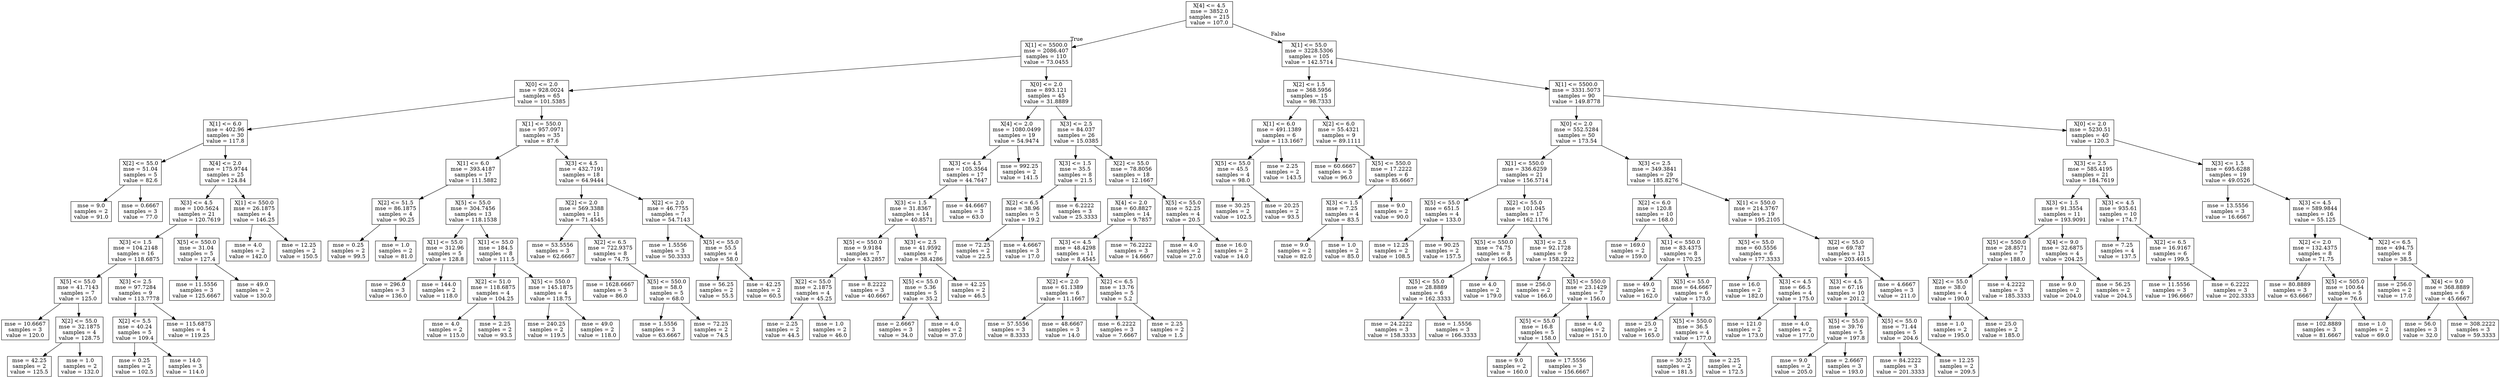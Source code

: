 digraph Tree {
node [shape=box] ;
0 [label="X[4] <= 4.5\nmse = 3852.0\nsamples = 215\nvalue = 107.0"] ;
1 [label="X[1] <= 5500.0\nmse = 2086.407\nsamples = 110\nvalue = 73.0455"] ;
0 -> 1 [labeldistance=2.5, labelangle=45, headlabel="True"] ;
2 [label="X[0] <= 2.0\nmse = 928.0024\nsamples = 65\nvalue = 101.5385"] ;
1 -> 2 ;
3 [label="X[1] <= 6.0\nmse = 402.96\nsamples = 30\nvalue = 117.8"] ;
2 -> 3 ;
4 [label="X[2] <= 55.0\nmse = 51.04\nsamples = 5\nvalue = 82.6"] ;
3 -> 4 ;
5 [label="mse = 9.0\nsamples = 2\nvalue = 91.0"] ;
4 -> 5 ;
6 [label="mse = 0.6667\nsamples = 3\nvalue = 77.0"] ;
4 -> 6 ;
7 [label="X[4] <= 2.0\nmse = 175.9744\nsamples = 25\nvalue = 124.84"] ;
3 -> 7 ;
8 [label="X[3] <= 4.5\nmse = 100.5624\nsamples = 21\nvalue = 120.7619"] ;
7 -> 8 ;
9 [label="X[3] <= 1.5\nmse = 104.2148\nsamples = 16\nvalue = 118.6875"] ;
8 -> 9 ;
10 [label="X[5] <= 55.0\nmse = 41.7143\nsamples = 7\nvalue = 125.0"] ;
9 -> 10 ;
11 [label="mse = 10.6667\nsamples = 3\nvalue = 120.0"] ;
10 -> 11 ;
12 [label="X[2] <= 55.0\nmse = 32.1875\nsamples = 4\nvalue = 128.75"] ;
10 -> 12 ;
13 [label="mse = 42.25\nsamples = 2\nvalue = 125.5"] ;
12 -> 13 ;
14 [label="mse = 1.0\nsamples = 2\nvalue = 132.0"] ;
12 -> 14 ;
15 [label="X[3] <= 2.5\nmse = 97.7284\nsamples = 9\nvalue = 113.7778"] ;
9 -> 15 ;
16 [label="X[2] <= 5.5\nmse = 40.24\nsamples = 5\nvalue = 109.4"] ;
15 -> 16 ;
17 [label="mse = 0.25\nsamples = 2\nvalue = 102.5"] ;
16 -> 17 ;
18 [label="mse = 14.0\nsamples = 3\nvalue = 114.0"] ;
16 -> 18 ;
19 [label="mse = 115.6875\nsamples = 4\nvalue = 119.25"] ;
15 -> 19 ;
20 [label="X[5] <= 550.0\nmse = 31.04\nsamples = 5\nvalue = 127.4"] ;
8 -> 20 ;
21 [label="mse = 11.5556\nsamples = 3\nvalue = 125.6667"] ;
20 -> 21 ;
22 [label="mse = 49.0\nsamples = 2\nvalue = 130.0"] ;
20 -> 22 ;
23 [label="X[1] <= 550.0\nmse = 26.1875\nsamples = 4\nvalue = 146.25"] ;
7 -> 23 ;
24 [label="mse = 4.0\nsamples = 2\nvalue = 142.0"] ;
23 -> 24 ;
25 [label="mse = 12.25\nsamples = 2\nvalue = 150.5"] ;
23 -> 25 ;
26 [label="X[1] <= 550.0\nmse = 957.0971\nsamples = 35\nvalue = 87.6"] ;
2 -> 26 ;
27 [label="X[1] <= 6.0\nmse = 393.4187\nsamples = 17\nvalue = 111.5882"] ;
26 -> 27 ;
28 [label="X[2] <= 51.5\nmse = 86.1875\nsamples = 4\nvalue = 90.25"] ;
27 -> 28 ;
29 [label="mse = 0.25\nsamples = 2\nvalue = 99.5"] ;
28 -> 29 ;
30 [label="mse = 1.0\nsamples = 2\nvalue = 81.0"] ;
28 -> 30 ;
31 [label="X[5] <= 55.0\nmse = 304.7456\nsamples = 13\nvalue = 118.1538"] ;
27 -> 31 ;
32 [label="X[1] <= 55.0\nmse = 312.96\nsamples = 5\nvalue = 128.8"] ;
31 -> 32 ;
33 [label="mse = 296.0\nsamples = 3\nvalue = 136.0"] ;
32 -> 33 ;
34 [label="mse = 144.0\nsamples = 2\nvalue = 118.0"] ;
32 -> 34 ;
35 [label="X[1] <= 55.0\nmse = 184.5\nsamples = 8\nvalue = 111.5"] ;
31 -> 35 ;
36 [label="X[2] <= 51.0\nmse = 118.6875\nsamples = 4\nvalue = 104.25"] ;
35 -> 36 ;
37 [label="mse = 4.0\nsamples = 2\nvalue = 115.0"] ;
36 -> 37 ;
38 [label="mse = 2.25\nsamples = 2\nvalue = 93.5"] ;
36 -> 38 ;
39 [label="X[5] <= 550.0\nmse = 145.1875\nsamples = 4\nvalue = 118.75"] ;
35 -> 39 ;
40 [label="mse = 240.25\nsamples = 2\nvalue = 119.5"] ;
39 -> 40 ;
41 [label="mse = 49.0\nsamples = 2\nvalue = 118.0"] ;
39 -> 41 ;
42 [label="X[3] <= 4.5\nmse = 432.7191\nsamples = 18\nvalue = 64.9444"] ;
26 -> 42 ;
43 [label="X[2] <= 2.0\nmse = 569.3388\nsamples = 11\nvalue = 71.4545"] ;
42 -> 43 ;
44 [label="mse = 53.5556\nsamples = 3\nvalue = 62.6667"] ;
43 -> 44 ;
45 [label="X[2] <= 6.5\nmse = 722.9375\nsamples = 8\nvalue = 74.75"] ;
43 -> 45 ;
46 [label="mse = 1628.6667\nsamples = 3\nvalue = 86.0"] ;
45 -> 46 ;
47 [label="X[5] <= 550.0\nmse = 58.0\nsamples = 5\nvalue = 68.0"] ;
45 -> 47 ;
48 [label="mse = 1.5556\nsamples = 3\nvalue = 63.6667"] ;
47 -> 48 ;
49 [label="mse = 72.25\nsamples = 2\nvalue = 74.5"] ;
47 -> 49 ;
50 [label="X[2] <= 2.0\nmse = 46.7755\nsamples = 7\nvalue = 54.7143"] ;
42 -> 50 ;
51 [label="mse = 1.5556\nsamples = 3\nvalue = 50.3333"] ;
50 -> 51 ;
52 [label="X[5] <= 55.0\nmse = 55.5\nsamples = 4\nvalue = 58.0"] ;
50 -> 52 ;
53 [label="mse = 56.25\nsamples = 2\nvalue = 55.5"] ;
52 -> 53 ;
54 [label="mse = 42.25\nsamples = 2\nvalue = 60.5"] ;
52 -> 54 ;
55 [label="X[0] <= 2.0\nmse = 893.121\nsamples = 45\nvalue = 31.8889"] ;
1 -> 55 ;
56 [label="X[4] <= 2.0\nmse = 1080.0499\nsamples = 19\nvalue = 54.9474"] ;
55 -> 56 ;
57 [label="X[3] <= 4.5\nmse = 105.3564\nsamples = 17\nvalue = 44.7647"] ;
56 -> 57 ;
58 [label="X[3] <= 1.5\nmse = 31.8367\nsamples = 14\nvalue = 40.8571"] ;
57 -> 58 ;
59 [label="X[5] <= 550.0\nmse = 9.9184\nsamples = 7\nvalue = 43.2857"] ;
58 -> 59 ;
60 [label="X[2] <= 55.0\nmse = 2.1875\nsamples = 4\nvalue = 45.25"] ;
59 -> 60 ;
61 [label="mse = 2.25\nsamples = 2\nvalue = 44.5"] ;
60 -> 61 ;
62 [label="mse = 1.0\nsamples = 2\nvalue = 46.0"] ;
60 -> 62 ;
63 [label="mse = 8.2222\nsamples = 3\nvalue = 40.6667"] ;
59 -> 63 ;
64 [label="X[3] <= 2.5\nmse = 41.9592\nsamples = 7\nvalue = 38.4286"] ;
58 -> 64 ;
65 [label="X[5] <= 55.0\nmse = 5.36\nsamples = 5\nvalue = 35.2"] ;
64 -> 65 ;
66 [label="mse = 2.6667\nsamples = 3\nvalue = 34.0"] ;
65 -> 66 ;
67 [label="mse = 4.0\nsamples = 2\nvalue = 37.0"] ;
65 -> 67 ;
68 [label="mse = 42.25\nsamples = 2\nvalue = 46.5"] ;
64 -> 68 ;
69 [label="mse = 44.6667\nsamples = 3\nvalue = 63.0"] ;
57 -> 69 ;
70 [label="mse = 992.25\nsamples = 2\nvalue = 141.5"] ;
56 -> 70 ;
71 [label="X[3] <= 2.5\nmse = 84.037\nsamples = 26\nvalue = 15.0385"] ;
55 -> 71 ;
72 [label="X[3] <= 1.5\nmse = 35.5\nsamples = 8\nvalue = 21.5"] ;
71 -> 72 ;
73 [label="X[2] <= 6.5\nmse = 38.96\nsamples = 5\nvalue = 19.2"] ;
72 -> 73 ;
74 [label="mse = 72.25\nsamples = 2\nvalue = 22.5"] ;
73 -> 74 ;
75 [label="mse = 4.6667\nsamples = 3\nvalue = 17.0"] ;
73 -> 75 ;
76 [label="mse = 6.2222\nsamples = 3\nvalue = 25.3333"] ;
72 -> 76 ;
77 [label="X[2] <= 55.0\nmse = 78.8056\nsamples = 18\nvalue = 12.1667"] ;
71 -> 77 ;
78 [label="X[4] <= 2.0\nmse = 60.8827\nsamples = 14\nvalue = 9.7857"] ;
77 -> 78 ;
79 [label="X[3] <= 4.5\nmse = 48.4298\nsamples = 11\nvalue = 8.4545"] ;
78 -> 79 ;
80 [label="X[2] <= 2.0\nmse = 61.1389\nsamples = 6\nvalue = 11.1667"] ;
79 -> 80 ;
81 [label="mse = 57.5556\nsamples = 3\nvalue = 8.3333"] ;
80 -> 81 ;
82 [label="mse = 48.6667\nsamples = 3\nvalue = 14.0"] ;
80 -> 82 ;
83 [label="X[2] <= 6.5\nmse = 13.76\nsamples = 5\nvalue = 5.2"] ;
79 -> 83 ;
84 [label="mse = 6.2222\nsamples = 3\nvalue = 7.6667"] ;
83 -> 84 ;
85 [label="mse = 2.25\nsamples = 2\nvalue = 1.5"] ;
83 -> 85 ;
86 [label="mse = 76.2222\nsamples = 3\nvalue = 14.6667"] ;
78 -> 86 ;
87 [label="X[5] <= 55.0\nmse = 52.25\nsamples = 4\nvalue = 20.5"] ;
77 -> 87 ;
88 [label="mse = 4.0\nsamples = 2\nvalue = 27.0"] ;
87 -> 88 ;
89 [label="mse = 16.0\nsamples = 2\nvalue = 14.0"] ;
87 -> 89 ;
90 [label="X[1] <= 55.0\nmse = 3228.5306\nsamples = 105\nvalue = 142.5714"] ;
0 -> 90 [labeldistance=2.5, labelangle=-45, headlabel="False"] ;
91 [label="X[2] <= 1.5\nmse = 368.5956\nsamples = 15\nvalue = 98.7333"] ;
90 -> 91 ;
92 [label="X[1] <= 6.0\nmse = 491.1389\nsamples = 6\nvalue = 113.1667"] ;
91 -> 92 ;
93 [label="X[5] <= 55.0\nmse = 45.5\nsamples = 4\nvalue = 98.0"] ;
92 -> 93 ;
94 [label="mse = 30.25\nsamples = 2\nvalue = 102.5"] ;
93 -> 94 ;
95 [label="mse = 20.25\nsamples = 2\nvalue = 93.5"] ;
93 -> 95 ;
96 [label="mse = 2.25\nsamples = 2\nvalue = 143.5"] ;
92 -> 96 ;
97 [label="X[2] <= 6.0\nmse = 55.4321\nsamples = 9\nvalue = 89.1111"] ;
91 -> 97 ;
98 [label="mse = 60.6667\nsamples = 3\nvalue = 96.0"] ;
97 -> 98 ;
99 [label="X[5] <= 550.0\nmse = 17.2222\nsamples = 6\nvalue = 85.6667"] ;
97 -> 99 ;
100 [label="X[3] <= 1.5\nmse = 7.25\nsamples = 4\nvalue = 83.5"] ;
99 -> 100 ;
101 [label="mse = 9.0\nsamples = 2\nvalue = 82.0"] ;
100 -> 101 ;
102 [label="mse = 1.0\nsamples = 2\nvalue = 85.0"] ;
100 -> 102 ;
103 [label="mse = 9.0\nsamples = 2\nvalue = 90.0"] ;
99 -> 103 ;
104 [label="X[1] <= 5500.0\nmse = 3331.5073\nsamples = 90\nvalue = 149.8778"] ;
90 -> 104 ;
105 [label="X[0] <= 2.0\nmse = 552.5284\nsamples = 50\nvalue = 173.54"] ;
104 -> 105 ;
106 [label="X[1] <= 550.0\nmse = 336.6259\nsamples = 21\nvalue = 156.5714"] ;
105 -> 106 ;
107 [label="X[5] <= 55.0\nmse = 651.5\nsamples = 4\nvalue = 133.0"] ;
106 -> 107 ;
108 [label="mse = 12.25\nsamples = 2\nvalue = 108.5"] ;
107 -> 108 ;
109 [label="mse = 90.25\nsamples = 2\nvalue = 157.5"] ;
107 -> 109 ;
110 [label="X[2] <= 55.0\nmse = 101.045\nsamples = 17\nvalue = 162.1176"] ;
106 -> 110 ;
111 [label="X[5] <= 550.0\nmse = 74.75\nsamples = 8\nvalue = 166.5"] ;
110 -> 111 ;
112 [label="X[5] <= 55.0\nmse = 28.8889\nsamples = 6\nvalue = 162.3333"] ;
111 -> 112 ;
113 [label="mse = 24.2222\nsamples = 3\nvalue = 158.3333"] ;
112 -> 113 ;
114 [label="mse = 1.5556\nsamples = 3\nvalue = 166.3333"] ;
112 -> 114 ;
115 [label="mse = 4.0\nsamples = 2\nvalue = 179.0"] ;
111 -> 115 ;
116 [label="X[3] <= 2.5\nmse = 92.1728\nsamples = 9\nvalue = 158.2222"] ;
110 -> 116 ;
117 [label="mse = 256.0\nsamples = 2\nvalue = 166.0"] ;
116 -> 117 ;
118 [label="X[5] <= 550.0\nmse = 23.1429\nsamples = 7\nvalue = 156.0"] ;
116 -> 118 ;
119 [label="X[5] <= 55.0\nmse = 16.8\nsamples = 5\nvalue = 158.0"] ;
118 -> 119 ;
120 [label="mse = 9.0\nsamples = 2\nvalue = 160.0"] ;
119 -> 120 ;
121 [label="mse = 17.5556\nsamples = 3\nvalue = 156.6667"] ;
119 -> 121 ;
122 [label="mse = 4.0\nsamples = 2\nvalue = 151.0"] ;
118 -> 122 ;
123 [label="X[3] <= 2.5\nmse = 349.3841\nsamples = 29\nvalue = 185.8276"] ;
105 -> 123 ;
124 [label="X[2] <= 6.0\nmse = 120.8\nsamples = 10\nvalue = 168.0"] ;
123 -> 124 ;
125 [label="mse = 169.0\nsamples = 2\nvalue = 159.0"] ;
124 -> 125 ;
126 [label="X[1] <= 550.0\nmse = 83.4375\nsamples = 8\nvalue = 170.25"] ;
124 -> 126 ;
127 [label="mse = 49.0\nsamples = 2\nvalue = 162.0"] ;
126 -> 127 ;
128 [label="X[5] <= 55.0\nmse = 64.6667\nsamples = 6\nvalue = 173.0"] ;
126 -> 128 ;
129 [label="mse = 25.0\nsamples = 2\nvalue = 165.0"] ;
128 -> 129 ;
130 [label="X[5] <= 550.0\nmse = 36.5\nsamples = 4\nvalue = 177.0"] ;
128 -> 130 ;
131 [label="mse = 30.25\nsamples = 2\nvalue = 181.5"] ;
130 -> 131 ;
132 [label="mse = 2.25\nsamples = 2\nvalue = 172.5"] ;
130 -> 132 ;
133 [label="X[1] <= 550.0\nmse = 214.3767\nsamples = 19\nvalue = 195.2105"] ;
123 -> 133 ;
134 [label="X[5] <= 55.0\nmse = 60.5556\nsamples = 6\nvalue = 177.3333"] ;
133 -> 134 ;
135 [label="mse = 16.0\nsamples = 2\nvalue = 182.0"] ;
134 -> 135 ;
136 [label="X[3] <= 4.5\nmse = 66.5\nsamples = 4\nvalue = 175.0"] ;
134 -> 136 ;
137 [label="mse = 121.0\nsamples = 2\nvalue = 173.0"] ;
136 -> 137 ;
138 [label="mse = 4.0\nsamples = 2\nvalue = 177.0"] ;
136 -> 138 ;
139 [label="X[2] <= 55.0\nmse = 69.787\nsamples = 13\nvalue = 203.4615"] ;
133 -> 139 ;
140 [label="X[3] <= 4.5\nmse = 67.16\nsamples = 10\nvalue = 201.2"] ;
139 -> 140 ;
141 [label="X[5] <= 55.0\nmse = 39.76\nsamples = 5\nvalue = 197.8"] ;
140 -> 141 ;
142 [label="mse = 9.0\nsamples = 2\nvalue = 205.0"] ;
141 -> 142 ;
143 [label="mse = 2.6667\nsamples = 3\nvalue = 193.0"] ;
141 -> 143 ;
144 [label="X[5] <= 55.0\nmse = 71.44\nsamples = 5\nvalue = 204.6"] ;
140 -> 144 ;
145 [label="mse = 84.2222\nsamples = 3\nvalue = 201.3333"] ;
144 -> 145 ;
146 [label="mse = 12.25\nsamples = 2\nvalue = 209.5"] ;
144 -> 146 ;
147 [label="mse = 4.6667\nsamples = 3\nvalue = 211.0"] ;
139 -> 147 ;
148 [label="X[0] <= 2.0\nmse = 5230.51\nsamples = 40\nvalue = 120.3"] ;
104 -> 148 ;
149 [label="X[3] <= 2.5\nmse = 585.4195\nsamples = 21\nvalue = 184.7619"] ;
148 -> 149 ;
150 [label="X[3] <= 1.5\nmse = 91.3554\nsamples = 11\nvalue = 193.9091"] ;
149 -> 150 ;
151 [label="X[5] <= 550.0\nmse = 28.8571\nsamples = 7\nvalue = 188.0"] ;
150 -> 151 ;
152 [label="X[2] <= 55.0\nmse = 38.0\nsamples = 4\nvalue = 190.0"] ;
151 -> 152 ;
153 [label="mse = 1.0\nsamples = 2\nvalue = 195.0"] ;
152 -> 153 ;
154 [label="mse = 25.0\nsamples = 2\nvalue = 185.0"] ;
152 -> 154 ;
155 [label="mse = 4.2222\nsamples = 3\nvalue = 185.3333"] ;
151 -> 155 ;
156 [label="X[4] <= 9.0\nmse = 32.6875\nsamples = 4\nvalue = 204.25"] ;
150 -> 156 ;
157 [label="mse = 9.0\nsamples = 2\nvalue = 204.0"] ;
156 -> 157 ;
158 [label="mse = 56.25\nsamples = 2\nvalue = 204.5"] ;
156 -> 158 ;
159 [label="X[3] <= 4.5\nmse = 935.61\nsamples = 10\nvalue = 174.7"] ;
149 -> 159 ;
160 [label="mse = 7.25\nsamples = 4\nvalue = 137.5"] ;
159 -> 160 ;
161 [label="X[2] <= 6.5\nmse = 16.9167\nsamples = 6\nvalue = 199.5"] ;
159 -> 161 ;
162 [label="mse = 11.5556\nsamples = 3\nvalue = 196.6667"] ;
161 -> 162 ;
163 [label="mse = 6.2222\nsamples = 3\nvalue = 202.3333"] ;
161 -> 163 ;
164 [label="X[3] <= 1.5\nmse = 695.6288\nsamples = 19\nvalue = 49.0526"] ;
148 -> 164 ;
165 [label="mse = 13.5556\nsamples = 3\nvalue = 16.6667"] ;
164 -> 165 ;
166 [label="X[3] <= 4.5\nmse = 589.9844\nsamples = 16\nvalue = 55.125"] ;
164 -> 166 ;
167 [label="X[2] <= 2.0\nmse = 132.4375\nsamples = 8\nvalue = 71.75"] ;
166 -> 167 ;
168 [label="mse = 80.8889\nsamples = 3\nvalue = 63.6667"] ;
167 -> 168 ;
169 [label="X[5] <= 505.0\nmse = 100.64\nsamples = 5\nvalue = 76.6"] ;
167 -> 169 ;
170 [label="mse = 102.8889\nsamples = 3\nvalue = 81.6667"] ;
169 -> 170 ;
171 [label="mse = 1.0\nsamples = 2\nvalue = 69.0"] ;
169 -> 171 ;
172 [label="X[2] <= 6.5\nmse = 494.75\nsamples = 8\nvalue = 38.5"] ;
166 -> 172 ;
173 [label="mse = 256.0\nsamples = 2\nvalue = 17.0"] ;
172 -> 173 ;
174 [label="X[4] <= 9.0\nmse = 368.8889\nsamples = 6\nvalue = 45.6667"] ;
172 -> 174 ;
175 [label="mse = 56.0\nsamples = 3\nvalue = 32.0"] ;
174 -> 175 ;
176 [label="mse = 308.2222\nsamples = 3\nvalue = 59.3333"] ;
174 -> 176 ;
}